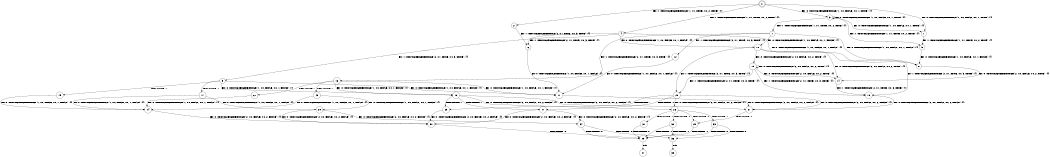 digraph BCG {
size = "7, 10.5";
center = TRUE;
node [shape = circle];
0 [peripheries = 2];
0 -> 1 [label = "EX !0 !ATOMIC_EXCH_BRANCH (1, +0, FALSE, +0, 1, TRUE) !{}"];
0 -> 2 [label = "EX !1 !ATOMIC_EXCH_BRANCH (1, +1, TRUE, +0, 2, TRUE) !{}"];
0 -> 3 [label = "EX !0 !ATOMIC_EXCH_BRANCH (1, +0, FALSE, +0, 1, TRUE) !{}"];
0 -> 4 [label = "EX !1 !ATOMIC_EXCH_BRANCH (1, +1, TRUE, +0, 2, TRUE) !{}"];
1 -> 5 [label = "EX !1 !ATOMIC_EXCH_BRANCH (1, +1, TRUE, +0, 2, TRUE) !{}"];
2 -> 6 [label = "EX !1 !ATOMIC_EXCH_BRANCH (2, +1, TRUE, +0, 3, TRUE) !{}"];
3 -> 1 [label = "EX !0 !ATOMIC_EXCH_BRANCH (1, +0, FALSE, +0, 1, TRUE) !{}"];
3 -> 5 [label = "EX !1 !ATOMIC_EXCH_BRANCH (1, +1, TRUE, +0, 2, TRUE) !{}"];
3 -> 3 [label = "EX !0 !ATOMIC_EXCH_BRANCH (1, +0, FALSE, +0, 1, TRUE) !{}"];
3 -> 7 [label = "EX !1 !ATOMIC_EXCH_BRANCH (1, +1, TRUE, +0, 2, TRUE) !{}"];
4 -> 6 [label = "EX !1 !ATOMIC_EXCH_BRANCH (2, +1, TRUE, +0, 3, TRUE) !{}"];
4 -> 8 [label = "EX !0 !ATOMIC_EXCH_BRANCH (1, +0, FALSE, +0, 1, FALSE) !{}"];
4 -> 9 [label = "EX !1 !ATOMIC_EXCH_BRANCH (2, +1, TRUE, +0, 3, TRUE) !{}"];
4 -> 10 [label = "EX !0 !ATOMIC_EXCH_BRANCH (1, +0, FALSE, +0, 1, FALSE) !{}"];
5 -> 8 [label = "EX !0 !ATOMIC_EXCH_BRANCH (1, +0, FALSE, +0, 1, FALSE) !{}"];
6 -> 11 [label = "EX !0 !ATOMIC_EXCH_BRANCH (1, +0, FALSE, +0, 1, FALSE) !{}"];
7 -> 8 [label = "EX !0 !ATOMIC_EXCH_BRANCH (1, +0, FALSE, +0, 1, FALSE) !{}"];
7 -> 12 [label = "EX !1 !ATOMIC_EXCH_BRANCH (2, +1, TRUE, +0, 3, TRUE) !{}"];
7 -> 10 [label = "EX !0 !ATOMIC_EXCH_BRANCH (1, +0, FALSE, +0, 1, FALSE) !{}"];
7 -> 13 [label = "EX !1 !ATOMIC_EXCH_BRANCH (2, +1, TRUE, +0, 3, TRUE) !{}"];
8 -> 14 [label = "EX !0 !ATOMIC_EXCH_BRANCH (2, +0, FALSE, +0, 2, TRUE) !{}"];
9 -> 11 [label = "EX !0 !ATOMIC_EXCH_BRANCH (1, +0, FALSE, +0, 1, FALSE) !{}"];
9 -> 15 [label = "TERMINATE !1"];
9 -> 16 [label = "EX !0 !ATOMIC_EXCH_BRANCH (1, +0, FALSE, +0, 1, FALSE) !{}"];
9 -> 17 [label = "TERMINATE !1"];
10 -> 14 [label = "EX !0 !ATOMIC_EXCH_BRANCH (2, +0, FALSE, +0, 2, TRUE) !{}"];
10 -> 18 [label = "EX !1 !ATOMIC_EXCH_BRANCH (2, +1, TRUE, +0, 3, TRUE) !{}"];
10 -> 19 [label = "EX !0 !ATOMIC_EXCH_BRANCH (2, +0, FALSE, +0, 2, TRUE) !{}"];
10 -> 20 [label = "EX !1 !ATOMIC_EXCH_BRANCH (2, +1, TRUE, +0, 3, TRUE) !{}"];
11 -> 21 [label = "EX !0 !ATOMIC_EXCH_BRANCH (2, +0, FALSE, +0, 2, FALSE) !{}"];
12 -> 11 [label = "EX !0 !ATOMIC_EXCH_BRANCH (1, +0, FALSE, +0, 1, FALSE) !{}"];
13 -> 11 [label = "EX !0 !ATOMIC_EXCH_BRANCH (1, +0, FALSE, +0, 1, FALSE) !{}"];
13 -> 22 [label = "TERMINATE !1"];
13 -> 16 [label = "EX !0 !ATOMIC_EXCH_BRANCH (1, +0, FALSE, +0, 1, FALSE) !{}"];
13 -> 23 [label = "TERMINATE !1"];
14 -> 18 [label = "EX !1 !ATOMIC_EXCH_BRANCH (2, +1, TRUE, +0, 3, TRUE) !{}"];
15 -> 24 [label = "EX !0 !ATOMIC_EXCH_BRANCH (1, +0, FALSE, +0, 1, FALSE) !{}"];
16 -> 21 [label = "EX !0 !ATOMIC_EXCH_BRANCH (2, +0, FALSE, +0, 2, FALSE) !{}"];
16 -> 25 [label = "TERMINATE !1"];
16 -> 26 [label = "EX !0 !ATOMIC_EXCH_BRANCH (2, +0, FALSE, +0, 2, FALSE) !{}"];
16 -> 27 [label = "TERMINATE !1"];
17 -> 24 [label = "EX !0 !ATOMIC_EXCH_BRANCH (1, +0, FALSE, +0, 1, FALSE) !{}"];
17 -> 28 [label = "EX !0 !ATOMIC_EXCH_BRANCH (1, +0, FALSE, +0, 1, FALSE) !{}"];
18 -> 21 [label = "EX !0 !ATOMIC_EXCH_BRANCH (2, +0, FALSE, +0, 2, FALSE) !{}"];
19 -> 14 [label = "EX !0 !ATOMIC_EXCH_BRANCH (2, +0, FALSE, +0, 2, TRUE) !{}"];
19 -> 18 [label = "EX !1 !ATOMIC_EXCH_BRANCH (2, +1, TRUE, +0, 3, TRUE) !{}"];
19 -> 19 [label = "EX !0 !ATOMIC_EXCH_BRANCH (2, +0, FALSE, +0, 2, TRUE) !{}"];
19 -> 20 [label = "EX !1 !ATOMIC_EXCH_BRANCH (2, +1, TRUE, +0, 3, TRUE) !{}"];
20 -> 21 [label = "EX !0 !ATOMIC_EXCH_BRANCH (2, +0, FALSE, +0, 2, FALSE) !{}"];
20 -> 25 [label = "TERMINATE !1"];
20 -> 26 [label = "EX !0 !ATOMIC_EXCH_BRANCH (2, +0, FALSE, +0, 2, FALSE) !{}"];
20 -> 27 [label = "TERMINATE !1"];
21 -> 29 [label = "TERMINATE !0"];
22 -> 24 [label = "EX !0 !ATOMIC_EXCH_BRANCH (1, +0, FALSE, +0, 1, FALSE) !{}"];
23 -> 24 [label = "EX !0 !ATOMIC_EXCH_BRANCH (1, +0, FALSE, +0, 1, FALSE) !{}"];
23 -> 28 [label = "EX !0 !ATOMIC_EXCH_BRANCH (1, +0, FALSE, +0, 1, FALSE) !{}"];
24 -> 30 [label = "EX !0 !ATOMIC_EXCH_BRANCH (2, +0, FALSE, +0, 2, FALSE) !{}"];
25 -> 30 [label = "EX !0 !ATOMIC_EXCH_BRANCH (2, +0, FALSE, +0, 2, FALSE) !{}"];
26 -> 29 [label = "TERMINATE !0"];
26 -> 31 [label = "TERMINATE !1"];
26 -> 32 [label = "TERMINATE !0"];
26 -> 33 [label = "TERMINATE !1"];
27 -> 30 [label = "EX !0 !ATOMIC_EXCH_BRANCH (2, +0, FALSE, +0, 2, FALSE) !{}"];
27 -> 34 [label = "EX !0 !ATOMIC_EXCH_BRANCH (2, +0, FALSE, +0, 2, FALSE) !{}"];
28 -> 30 [label = "EX !0 !ATOMIC_EXCH_BRANCH (2, +0, FALSE, +0, 2, FALSE) !{}"];
28 -> 34 [label = "EX !0 !ATOMIC_EXCH_BRANCH (2, +0, FALSE, +0, 2, FALSE) !{}"];
29 -> 35 [label = "TERMINATE !1"];
30 -> 35 [label = "TERMINATE !0"];
31 -> 35 [label = "TERMINATE !0"];
32 -> 35 [label = "TERMINATE !1"];
32 -> 36 [label = "TERMINATE !1"];
33 -> 35 [label = "TERMINATE !0"];
33 -> 36 [label = "TERMINATE !0"];
34 -> 35 [label = "TERMINATE !0"];
34 -> 36 [label = "TERMINATE !0"];
35 -> 37 [label = "exit"];
36 -> 38 [label = "exit"];
}

